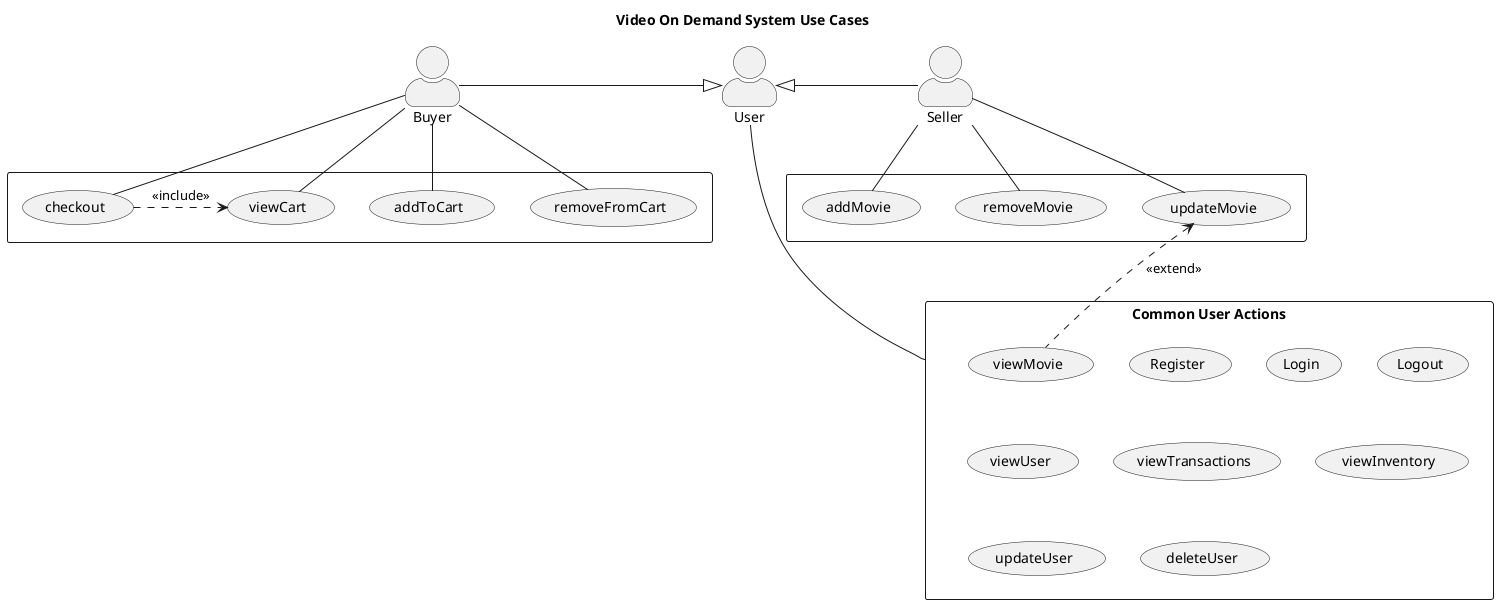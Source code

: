 @startuml Usecase Overview
title Video On Demand System Use Cases

skinparam actorStyle awesome
skinparam packageStyle rectangle

actor User as "User"
actor Buyer as "Buyer"
actor Seller as "Seller"

rectangle "Common User Actions" as UserMgmt {
    (Register)
    (Login)
    (Logout)
    (viewUser)
    (viewTransactions)
    (viewInventory)
    (viewMovie)
    (updateUser)
    (deleteUser)
}

rectangle {
  Buyer -- (addToCart)
  Buyer -- (removeFromCart)
  Buyer -- (viewCart)
  Buyer -- (checkout)
  (checkout) .r.> (viewCart) : <<include>>
}

rectangle {
  Seller -- (addMovie)
  Seller -- (removeMovie)
  Seller -- (updateMovie)
  (updateMovie) <.. (viewMovie) : <<extend>>
}

User -d- UserMgmt
User <|-r-- Seller
User <|-l-- Buyer

@enduml
